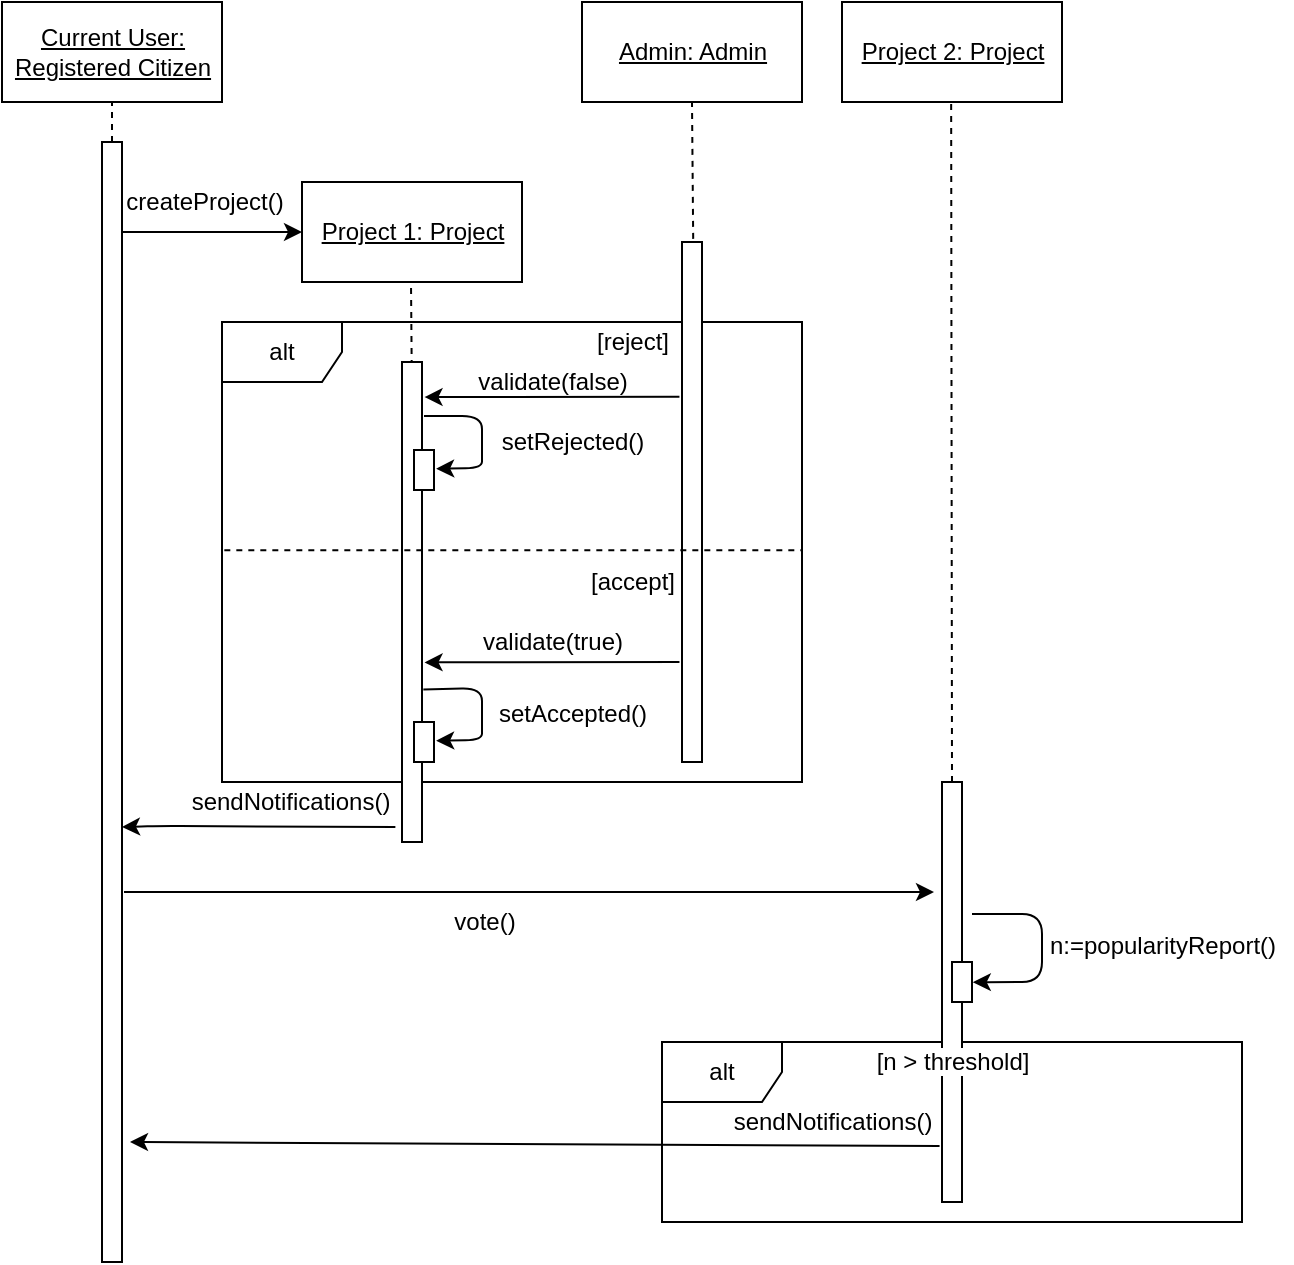 <mxfile version="12.7.9" type="device"><diagram id="HTEvmxtFEAEeisklGBzF" name="Page-1"><mxGraphModel dx="1038" dy="575" grid="1" gridSize="10" guides="1" tooltips="1" connect="1" arrows="1" fold="1" page="1" pageScale="1" pageWidth="827" pageHeight="1169" math="0" shadow="0"><root><mxCell id="0"/><mxCell id="1" parent="0"/><mxCell id="lPNG9kP-ZzzQk9Tq-x3J-39" value="alt" style="shape=umlFrame;whiteSpace=wrap;html=1;" parent="1" vertex="1"><mxGeometry x="450" y="570" width="290" height="90" as="geometry"/></mxCell><mxCell id="lPNG9kP-ZzzQk9Tq-x3J-13" value="alt" style="shape=umlFrame;whiteSpace=wrap;html=1;" parent="1" vertex="1"><mxGeometry x="230" y="210" width="290" height="230" as="geometry"/></mxCell><mxCell id="lPNG9kP-ZzzQk9Tq-x3J-2" value="&lt;u&gt;Current User: &lt;br&gt;Registered Citizen&lt;/u&gt;" style="html=1;" parent="1" vertex="1"><mxGeometry x="120" y="50" width="110" height="50" as="geometry"/></mxCell><mxCell id="lPNG9kP-ZzzQk9Tq-x3J-3" value="" style="html=1;points=[];perimeter=orthogonalPerimeter;" parent="1" vertex="1"><mxGeometry x="170" y="120" width="10" height="560" as="geometry"/></mxCell><mxCell id="lPNG9kP-ZzzQk9Tq-x3J-4" value="" style="endArrow=none;dashed=1;html=1;entryX=0.5;entryY=1;entryDx=0;entryDy=0;" parent="1" source="lPNG9kP-ZzzQk9Tq-x3J-3" target="lPNG9kP-ZzzQk9Tq-x3J-2" edge="1"><mxGeometry width="50" height="50" relative="1" as="geometry"><mxPoint x="460" y="300" as="sourcePoint"/><mxPoint x="510" y="250" as="targetPoint"/></mxGeometry></mxCell><mxCell id="lPNG9kP-ZzzQk9Tq-x3J-5" value="&lt;u&gt;Project 1: Project&lt;/u&gt;" style="html=1;" parent="1" vertex="1"><mxGeometry x="270" y="140" width="110" height="50" as="geometry"/></mxCell><mxCell id="lPNG9kP-ZzzQk9Tq-x3J-6" value="" style="endArrow=classic;html=1;entryX=0;entryY=0.5;entryDx=0;entryDy=0;" parent="1" source="lPNG9kP-ZzzQk9Tq-x3J-3" target="lPNG9kP-ZzzQk9Tq-x3J-5" edge="1"><mxGeometry width="50" height="50" relative="1" as="geometry"><mxPoint x="240" y="230" as="sourcePoint"/><mxPoint x="510" y="250" as="targetPoint"/></mxGeometry></mxCell><mxCell id="lPNG9kP-ZzzQk9Tq-x3J-8" value="" style="endArrow=none;dashed=1;html=1;entryX=0.5;entryY=1;entryDx=0;entryDy=0;" parent="1" edge="1"><mxGeometry width="50" height="50" relative="1" as="geometry"><mxPoint x="325" y="250" as="sourcePoint"/><mxPoint x="324.5" y="190" as="targetPoint"/></mxGeometry></mxCell><mxCell id="lPNG9kP-ZzzQk9Tq-x3J-9" value="&lt;u&gt;Admin: Admin&lt;/u&gt;" style="html=1;" parent="1" vertex="1"><mxGeometry x="410" y="50" width="110" height="50" as="geometry"/></mxCell><mxCell id="lPNG9kP-ZzzQk9Tq-x3J-10" value="" style="endArrow=none;dashed=1;html=1;entryX=0.5;entryY=1;entryDx=0;entryDy=0;exitX=0.56;exitY=-0.006;exitDx=0;exitDy=0;exitPerimeter=0;" parent="1" source="lPNG9kP-ZzzQk9Tq-x3J-11" target="lPNG9kP-ZzzQk9Tq-x3J-9" edge="1"><mxGeometry width="50" height="50" relative="1" as="geometry"><mxPoint x="465" y="150" as="sourcePoint"/><mxPoint x="334.5" y="200" as="targetPoint"/><Array as="points"/></mxGeometry></mxCell><mxCell id="lPNG9kP-ZzzQk9Tq-x3J-11" value="" style="html=1;points=[];perimeter=orthogonalPerimeter;" parent="1" vertex="1"><mxGeometry x="460" y="170" width="10" height="260" as="geometry"/></mxCell><mxCell id="lPNG9kP-ZzzQk9Tq-x3J-14" value="" style="html=1;points=[];perimeter=orthogonalPerimeter;" parent="1" vertex="1"><mxGeometry x="320" y="230" width="10" height="240" as="geometry"/></mxCell><mxCell id="lPNG9kP-ZzzQk9Tq-x3J-16" value="" style="endArrow=none;dashed=1;html=1;exitX=0.004;exitY=0.496;exitDx=0;exitDy=0;exitPerimeter=0;entryX=1;entryY=0.496;entryDx=0;entryDy=0;entryPerimeter=0;" parent="1" source="lPNG9kP-ZzzQk9Tq-x3J-13" target="lPNG9kP-ZzzQk9Tq-x3J-13" edge="1"><mxGeometry width="50" height="50" relative="1" as="geometry"><mxPoint x="460" y="350" as="sourcePoint"/><mxPoint x="510" y="300" as="targetPoint"/></mxGeometry></mxCell><mxCell id="lPNG9kP-ZzzQk9Tq-x3J-17" value="[accept]" style="text;html=1;align=center;verticalAlign=middle;resizable=0;points=[];autosize=1;" parent="1" vertex="1"><mxGeometry x="405" y="330" width="60" height="20" as="geometry"/></mxCell><mxCell id="lPNG9kP-ZzzQk9Tq-x3J-18" value="[reject]" style="text;html=1;align=center;verticalAlign=middle;resizable=0;points=[];autosize=1;" parent="1" vertex="1"><mxGeometry x="410" y="210" width="50" height="20" as="geometry"/></mxCell><mxCell id="lPNG9kP-ZzzQk9Tq-x3J-19" value="" style="endArrow=classic;html=1;entryX=0.945;entryY=0.145;entryDx=0;entryDy=0;exitX=-0.31;exitY=0.182;exitDx=0;exitDy=0;exitPerimeter=0;entryPerimeter=0;" parent="1" edge="1"><mxGeometry width="50" height="50" relative="1" as="geometry"><mxPoint x="458.72" y="247.36" as="sourcePoint"/><mxPoint x="331.27" y="247.55" as="targetPoint"/></mxGeometry></mxCell><mxCell id="lPNG9kP-ZzzQk9Tq-x3J-20" value="validate(true)" style="text;html=1;align=center;verticalAlign=middle;resizable=0;points=[];autosize=1;" parent="1" vertex="1"><mxGeometry x="350" y="360" width="90" height="20" as="geometry"/></mxCell><mxCell id="lPNG9kP-ZzzQk9Tq-x3J-22" value="" style="endArrow=classic;html=1;entryX=0.945;entryY=0.145;entryDx=0;entryDy=0;exitX=-0.31;exitY=0.182;exitDx=0;exitDy=0;exitPerimeter=0;entryPerimeter=0;" parent="1" edge="1"><mxGeometry width="50" height="50" relative="1" as="geometry"><mxPoint x="458.73" y="380" as="sourcePoint"/><mxPoint x="331.28" y="380.19" as="targetPoint"/></mxGeometry></mxCell><mxCell id="lPNG9kP-ZzzQk9Tq-x3J-23" value="validate(false)" style="text;html=1;align=center;verticalAlign=middle;resizable=0;points=[];autosize=1;" parent="1" vertex="1"><mxGeometry x="350" y="230" width="90" height="20" as="geometry"/></mxCell><mxCell id="lPNG9kP-ZzzQk9Tq-x3J-25" value="" style="endArrow=classic;html=1;entryX=1.1;entryY=0.401;entryDx=0;entryDy=0;exitX=0.979;exitY=1.125;exitDx=0;exitDy=0;exitPerimeter=0;entryPerimeter=0;" parent="1" source="lPNG9kP-ZzzQk9Tq-x3J-26" edge="1"><mxGeometry width="50" height="50" relative="1" as="geometry"><mxPoint x="219" y="440" as="sourcePoint"/><mxPoint x="180" y="462.48" as="targetPoint"/><Array as="points"><mxPoint x="199" y="462"/></Array></mxGeometry></mxCell><mxCell id="lPNG9kP-ZzzQk9Tq-x3J-26" value="sendNotifications()" style="text;html=1;align=center;verticalAlign=middle;resizable=0;points=[];autosize=1;" parent="1" vertex="1"><mxGeometry x="209" y="440" width="110" height="20" as="geometry"/></mxCell><mxCell id="lPNG9kP-ZzzQk9Tq-x3J-27" value="createProject()" style="text;html=1;align=center;verticalAlign=middle;resizable=0;points=[];autosize=1;" parent="1" vertex="1"><mxGeometry x="176" y="140" width="90" height="20" as="geometry"/></mxCell><mxCell id="lPNG9kP-ZzzQk9Tq-x3J-28" value="&lt;u&gt;Project 2: Project&lt;/u&gt;" style="html=1;" parent="1" vertex="1"><mxGeometry x="540" y="50" width="110" height="50" as="geometry"/></mxCell><mxCell id="lPNG9kP-ZzzQk9Tq-x3J-29" value="" style="endArrow=none;dashed=1;html=1;entryX=0.5;entryY=1;entryDx=0;entryDy=0;" parent="1" edge="1"><mxGeometry width="50" height="50" relative="1" as="geometry"><mxPoint x="595" y="440" as="sourcePoint"/><mxPoint x="594.58" y="100" as="targetPoint"/><Array as="points"/></mxGeometry></mxCell><mxCell id="lPNG9kP-ZzzQk9Tq-x3J-30" value="" style="html=1;points=[];perimeter=orthogonalPerimeter;" parent="1" vertex="1"><mxGeometry x="590" y="440" width="10" height="210" as="geometry"/></mxCell><mxCell id="lPNG9kP-ZzzQk9Tq-x3J-31" value="" style="endArrow=classic;html=1;entryX=1.107;entryY=0.47;entryDx=0;entryDy=0;entryPerimeter=0;" parent="1" target="lPNG9kP-ZzzQk9Tq-x3J-32" edge="1"><mxGeometry width="50" height="50" relative="1" as="geometry"><mxPoint x="331" y="257" as="sourcePoint"/><mxPoint x="310" y="283" as="targetPoint"/><Array as="points"><mxPoint x="360" y="257"/><mxPoint x="360" y="270"/><mxPoint x="360" y="283"/></Array></mxGeometry></mxCell><mxCell id="lPNG9kP-ZzzQk9Tq-x3J-32" value="" style="html=1;points=[];perimeter=orthogonalPerimeter;" parent="1" vertex="1"><mxGeometry x="326" y="274" width="10" height="20" as="geometry"/></mxCell><mxCell id="lPNG9kP-ZzzQk9Tq-x3J-33" value="setRejected()" style="text;html=1;align=center;verticalAlign=middle;resizable=0;points=[];autosize=1;" parent="1" vertex="1"><mxGeometry x="360" y="260" width="90" height="20" as="geometry"/></mxCell><mxCell id="lPNG9kP-ZzzQk9Tq-x3J-34" value="" style="endArrow=classic;html=1;exitX=1.067;exitY=0.146;exitDx=0;exitDy=0;exitPerimeter=0;entryX=1.107;entryY=0.47;entryDx=0;entryDy=0;entryPerimeter=0;" parent="1" target="lPNG9kP-ZzzQk9Tq-x3J-35" edge="1"><mxGeometry width="50" height="50" relative="1" as="geometry"><mxPoint x="330.67" y="393.74" as="sourcePoint"/><mxPoint x="310" y="419" as="targetPoint"/><Array as="points"><mxPoint x="360" y="393"/><mxPoint x="360" y="406"/><mxPoint x="360" y="419"/></Array></mxGeometry></mxCell><mxCell id="lPNG9kP-ZzzQk9Tq-x3J-35" value="" style="html=1;points=[];perimeter=orthogonalPerimeter;" parent="1" vertex="1"><mxGeometry x="326" y="410" width="10" height="20" as="geometry"/></mxCell><mxCell id="lPNG9kP-ZzzQk9Tq-x3J-36" value="setAccepted()" style="text;html=1;align=center;verticalAlign=middle;resizable=0;points=[];autosize=1;" parent="1" vertex="1"><mxGeometry x="360" y="396" width="90" height="20" as="geometry"/></mxCell><mxCell id="lPNG9kP-ZzzQk9Tq-x3J-37" value="" style="endArrow=classic;html=1;" parent="1" edge="1"><mxGeometry width="50" height="50" relative="1" as="geometry"><mxPoint x="181" y="495" as="sourcePoint"/><mxPoint x="586" y="495" as="targetPoint"/></mxGeometry></mxCell><mxCell id="lPNG9kP-ZzzQk9Tq-x3J-38" value="vote()" style="text;html=1;align=center;verticalAlign=middle;resizable=0;points=[];autosize=1;" parent="1" vertex="1"><mxGeometry x="336" y="500" width="50" height="20" as="geometry"/></mxCell><mxCell id="lPNG9kP-ZzzQk9Tq-x3J-42" value="" style="html=1;points=[];perimeter=orthogonalPerimeter;" parent="1" vertex="1"><mxGeometry x="595" y="530" width="10" height="20" as="geometry"/></mxCell><mxCell id="lPNG9kP-ZzzQk9Tq-x3J-43" value="" style="endArrow=classic;html=1;entryX=1.04;entryY=0.504;entryDx=0;entryDy=0;entryPerimeter=0;" parent="1" target="lPNG9kP-ZzzQk9Tq-x3J-42" edge="1"><mxGeometry width="50" height="50" relative="1" as="geometry"><mxPoint x="605" y="506" as="sourcePoint"/><mxPoint x="600" y="480" as="targetPoint"/><Array as="points"><mxPoint x="640" y="506"/><mxPoint x="640" y="540"/></Array></mxGeometry></mxCell><mxCell id="lPNG9kP-ZzzQk9Tq-x3J-44" value="n:=popularityReport()" style="text;html=1;align=center;verticalAlign=middle;resizable=0;points=[];autosize=1;" parent="1" vertex="1"><mxGeometry x="635" y="512" width="130" height="20" as="geometry"/></mxCell><mxCell id="lPNG9kP-ZzzQk9Tq-x3J-45" value="&lt;span style=&quot;background-color: rgb(255 , 255 , 255)&quot;&gt;[n &amp;gt; threshold]&lt;/span&gt;" style="text;html=1;align=center;verticalAlign=middle;resizable=0;points=[];autosize=1;" parent="1" vertex="1"><mxGeometry x="550" y="570" width="90" height="20" as="geometry"/></mxCell><mxCell id="lPNG9kP-ZzzQk9Tq-x3J-48" value="" style="endArrow=classic;html=1;exitX=0.989;exitY=1.103;exitDx=0;exitDy=0;exitPerimeter=0;" parent="1" source="lPNG9kP-ZzzQk9Tq-x3J-49" edge="1"><mxGeometry width="50" height="50" relative="1" as="geometry"><mxPoint x="420" y="610" as="sourcePoint"/><mxPoint x="184" y="620" as="targetPoint"/></mxGeometry></mxCell><mxCell id="lPNG9kP-ZzzQk9Tq-x3J-49" value="sendNotifications()" style="text;html=1;align=center;verticalAlign=middle;resizable=0;points=[];autosize=1;" parent="1" vertex="1"><mxGeometry x="480" y="600" width="110" height="20" as="geometry"/></mxCell></root></mxGraphModel></diagram></mxfile>